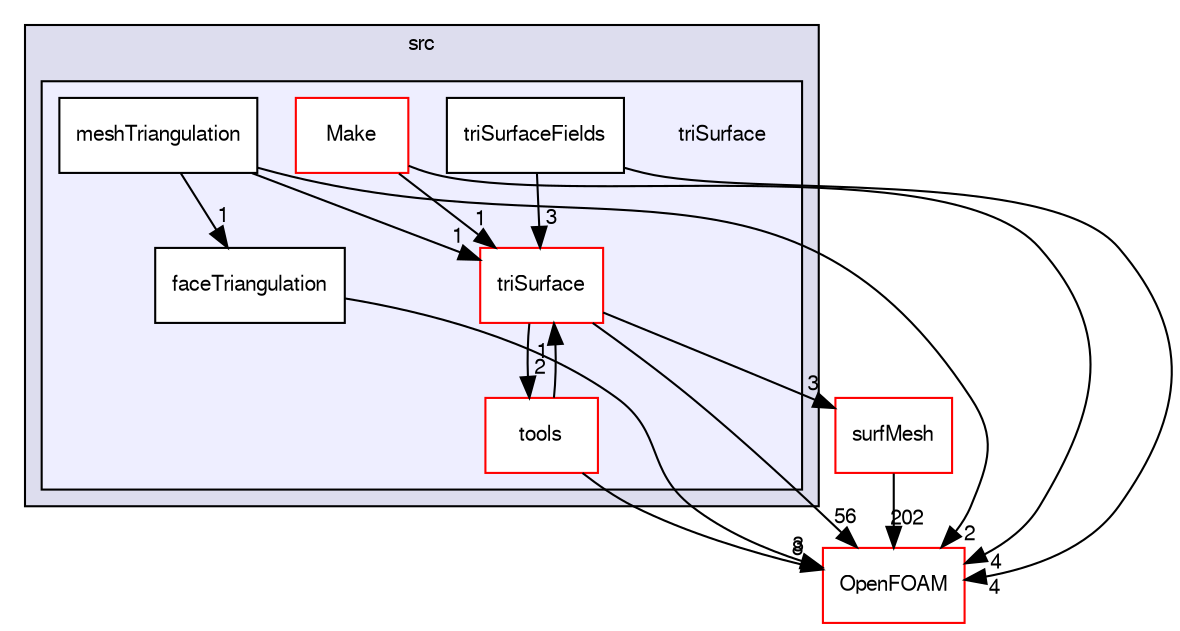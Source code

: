 digraph "src/triSurface" {
  bgcolor=transparent;
  compound=true
  node [ fontsize="10", fontname="FreeSans"];
  edge [ labelfontsize="10", labelfontname="FreeSans"];
  subgraph clusterdir_68267d1309a1af8e8297ef4c3efbcdba {
    graph [ bgcolor="#ddddee", pencolor="black", label="src" fontname="FreeSans", fontsize="10", URL="dir_68267d1309a1af8e8297ef4c3efbcdba.html"]
  subgraph clusterdir_b63c002b7559990bd414058641eb48ad {
    graph [ bgcolor="#eeeeff", pencolor="black", label="" URL="dir_b63c002b7559990bd414058641eb48ad.html"];
    dir_b63c002b7559990bd414058641eb48ad [shape=plaintext label="triSurface"];
    dir_7774888c4159785544d6fb5da3bb3851 [shape=box label="faceTriangulation" color="black" fillcolor="white" style="filled" URL="dir_7774888c4159785544d6fb5da3bb3851.html"];
    dir_1fdc4c49ef0c9c4291b0cd96c8856cea [shape=box label="Make" color="red" fillcolor="white" style="filled" URL="dir_1fdc4c49ef0c9c4291b0cd96c8856cea.html"];
    dir_980b324425f3e5d6aa1b56d6db9eed3f [shape=box label="meshTriangulation" color="black" fillcolor="white" style="filled" URL="dir_980b324425f3e5d6aa1b56d6db9eed3f.html"];
    dir_ea136f50b6e20864351f7e37b8cbec5c [shape=box label="tools" color="red" fillcolor="white" style="filled" URL="dir_ea136f50b6e20864351f7e37b8cbec5c.html"];
    dir_fc98c2e9ee0413e7a39bdbd8e1af4ce3 [shape=box label="triSurface" color="red" fillcolor="white" style="filled" URL="dir_fc98c2e9ee0413e7a39bdbd8e1af4ce3.html"];
    dir_7c3c7cc5fcd6efcbbfa9b4099d0f4e08 [shape=box label="triSurfaceFields" color="black" fillcolor="white" style="filled" URL="dir_7c3c7cc5fcd6efcbbfa9b4099d0f4e08.html"];
  }
  }
  dir_0a88fe22feb23ce5f078a04a1df67721 [shape=box label="surfMesh" color="red" URL="dir_0a88fe22feb23ce5f078a04a1df67721.html"];
  dir_c5473ff19b20e6ec4dfe5c310b3778a8 [shape=box label="OpenFOAM" color="red" URL="dir_c5473ff19b20e6ec4dfe5c310b3778a8.html"];
  dir_0a88fe22feb23ce5f078a04a1df67721->dir_c5473ff19b20e6ec4dfe5c310b3778a8 [headlabel="202", labeldistance=1.5 headhref="dir_002518_001732.html"];
  dir_fc98c2e9ee0413e7a39bdbd8e1af4ce3->dir_0a88fe22feb23ce5f078a04a1df67721 [headlabel="3", labeldistance=1.5 headhref="dir_002536_002518.html"];
  dir_fc98c2e9ee0413e7a39bdbd8e1af4ce3->dir_ea136f50b6e20864351f7e37b8cbec5c [headlabel="2", labeldistance=1.5 headhref="dir_002536_002810.html"];
  dir_fc98c2e9ee0413e7a39bdbd8e1af4ce3->dir_c5473ff19b20e6ec4dfe5c310b3778a8 [headlabel="56", labeldistance=1.5 headhref="dir_002536_001732.html"];
  dir_980b324425f3e5d6aa1b56d6db9eed3f->dir_fc98c2e9ee0413e7a39bdbd8e1af4ce3 [headlabel="1", labeldistance=1.5 headhref="dir_002809_002536.html"];
  dir_980b324425f3e5d6aa1b56d6db9eed3f->dir_c5473ff19b20e6ec4dfe5c310b3778a8 [headlabel="2", labeldistance=1.5 headhref="dir_002809_001732.html"];
  dir_980b324425f3e5d6aa1b56d6db9eed3f->dir_7774888c4159785544d6fb5da3bb3851 [headlabel="1", labeldistance=1.5 headhref="dir_002809_002806.html"];
  dir_7c3c7cc5fcd6efcbbfa9b4099d0f4e08->dir_fc98c2e9ee0413e7a39bdbd8e1af4ce3 [headlabel="3", labeldistance=1.5 headhref="dir_002825_002536.html"];
  dir_7c3c7cc5fcd6efcbbfa9b4099d0f4e08->dir_c5473ff19b20e6ec4dfe5c310b3778a8 [headlabel="4", labeldistance=1.5 headhref="dir_002825_001732.html"];
  dir_ea136f50b6e20864351f7e37b8cbec5c->dir_fc98c2e9ee0413e7a39bdbd8e1af4ce3 [headlabel="1", labeldistance=1.5 headhref="dir_002810_002536.html"];
  dir_ea136f50b6e20864351f7e37b8cbec5c->dir_c5473ff19b20e6ec4dfe5c310b3778a8 [headlabel="8", labeldistance=1.5 headhref="dir_002810_001732.html"];
  dir_1fdc4c49ef0c9c4291b0cd96c8856cea->dir_fc98c2e9ee0413e7a39bdbd8e1af4ce3 [headlabel="1", labeldistance=1.5 headhref="dir_002807_002536.html"];
  dir_1fdc4c49ef0c9c4291b0cd96c8856cea->dir_c5473ff19b20e6ec4dfe5c310b3778a8 [headlabel="4", labeldistance=1.5 headhref="dir_002807_001732.html"];
  dir_7774888c4159785544d6fb5da3bb3851->dir_c5473ff19b20e6ec4dfe5c310b3778a8 [headlabel="3", labeldistance=1.5 headhref="dir_002806_001732.html"];
}
